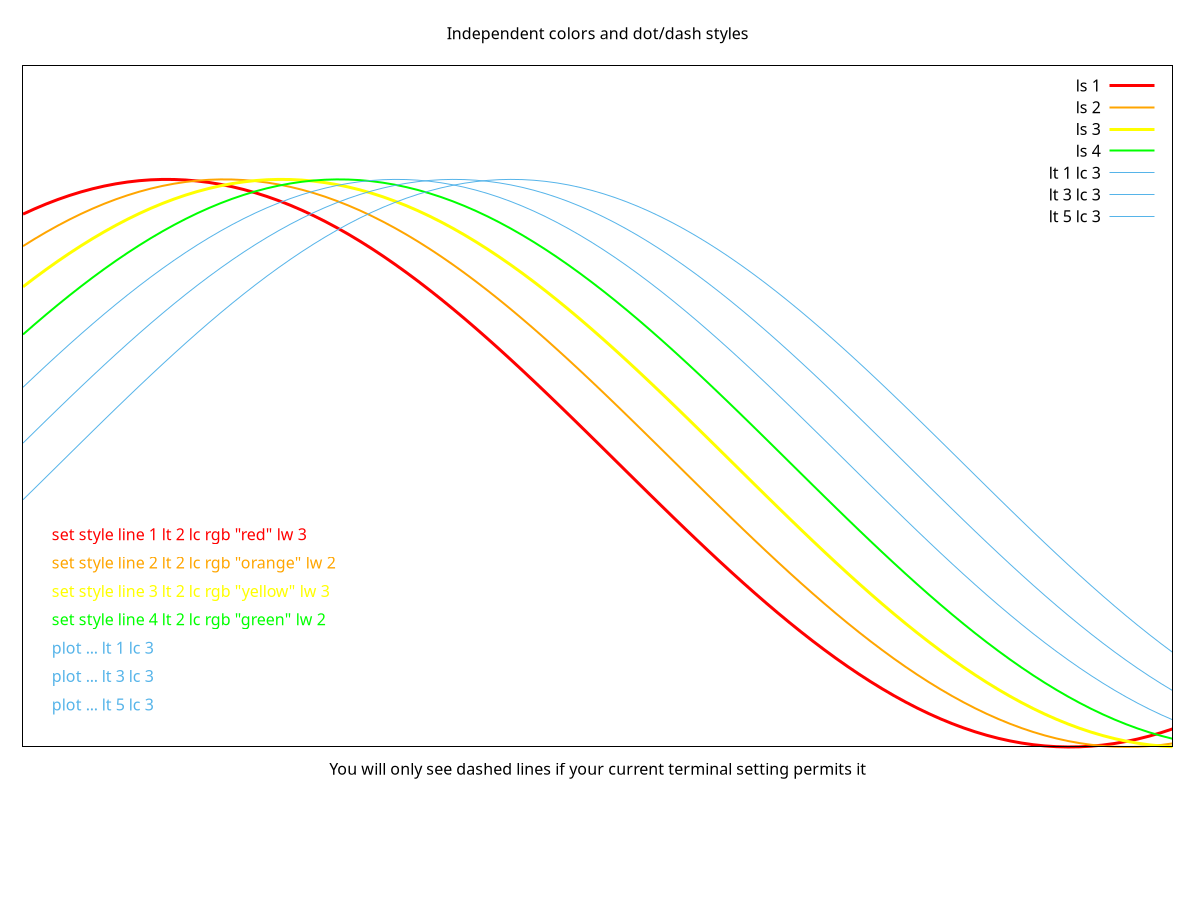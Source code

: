 # set terminal pngcairo  transparent fontscale 1.0 dashed size 600, 400
# set output 'dashcolor.1.png'
set label 1 "set style line 1 lt 2 lc rgb \"red\" lw 3" at -0.4, -0.25, 0 left norotate back textcolor rgb "red"  nopoint
set label 2 "set style line 2 lt 2 lc rgb \"orange\" lw 2" at -0.4, -0.35, 0 left norotate back textcolor rgb "orange"  nopoint
set label 3 "set style line 3 lt 2 lc rgb \"yellow\" lw 3" at -0.4, -0.45, 0 left norotate back textcolor rgb "yellow"  nopoint
set label 4 "set style line 4 lt 2 lc rgb \"green\" lw 2" at -0.4, -0.55, 0 left norotate back textcolor rgb "green"  nopoint
set label 5 "plot ... lt 1 lc 3 " at -0.4, -0.65, 0 left norotate back textcolor lt 3 nopoint
set label 6 "plot ... lt 3 lc 3 " at -0.4, -0.75, 0 left norotate back textcolor lt 3 nopoint
set label 7 "plot ... lt 5 lc 3 " at -0.4, -0.85, 0 left norotate back textcolor lt 3 nopoint
set style line 1  linecolor rgb "red"  linewidth 3.000 pointtype 2  pointsize default pointinterval 0
set style line 2  linecolor rgb "orange"  linewidth 2.000 pointtype 2 pointsize default pointinterval 0
set style line 3  linecolor rgb "yellow"  linewidth 3.000 pointtype 2 pointsize default pointinterval 0
set style line 4  linecolor rgb "green"  linewidth 2.000 pointtype  2 pointsize default pointinterval 0
set noxtics
set noytics
set title "Independent colors and dot/dash styles"
set xlabel "You will only see dashed lines if your current terminal setting permits it"
set xrange [ -0.500000 : 3.50000 ] noreverse nowriteback
set yrange [ -1.00000 : 1.40000 ] noreverse nowriteback
set bmargin  7
unset colorbox
i = 5
plot cos(x)     ls 1 title 'ls 1',        cos(x-.2)  ls 2 title 'ls 2',     cos(x-.4)  ls 3 title 'ls 3',     cos(x-.6)  ls 4 title 'ls 4',      cos(x-.8)  lt 1 lc 3 title 'lt 1 lc 3',       cos(x-1.)  lt 3 lc 3 title 'lt 3 lc 3',       cos(x-1.2) lt 5 lc 3 title 'lt 5 lc 3'